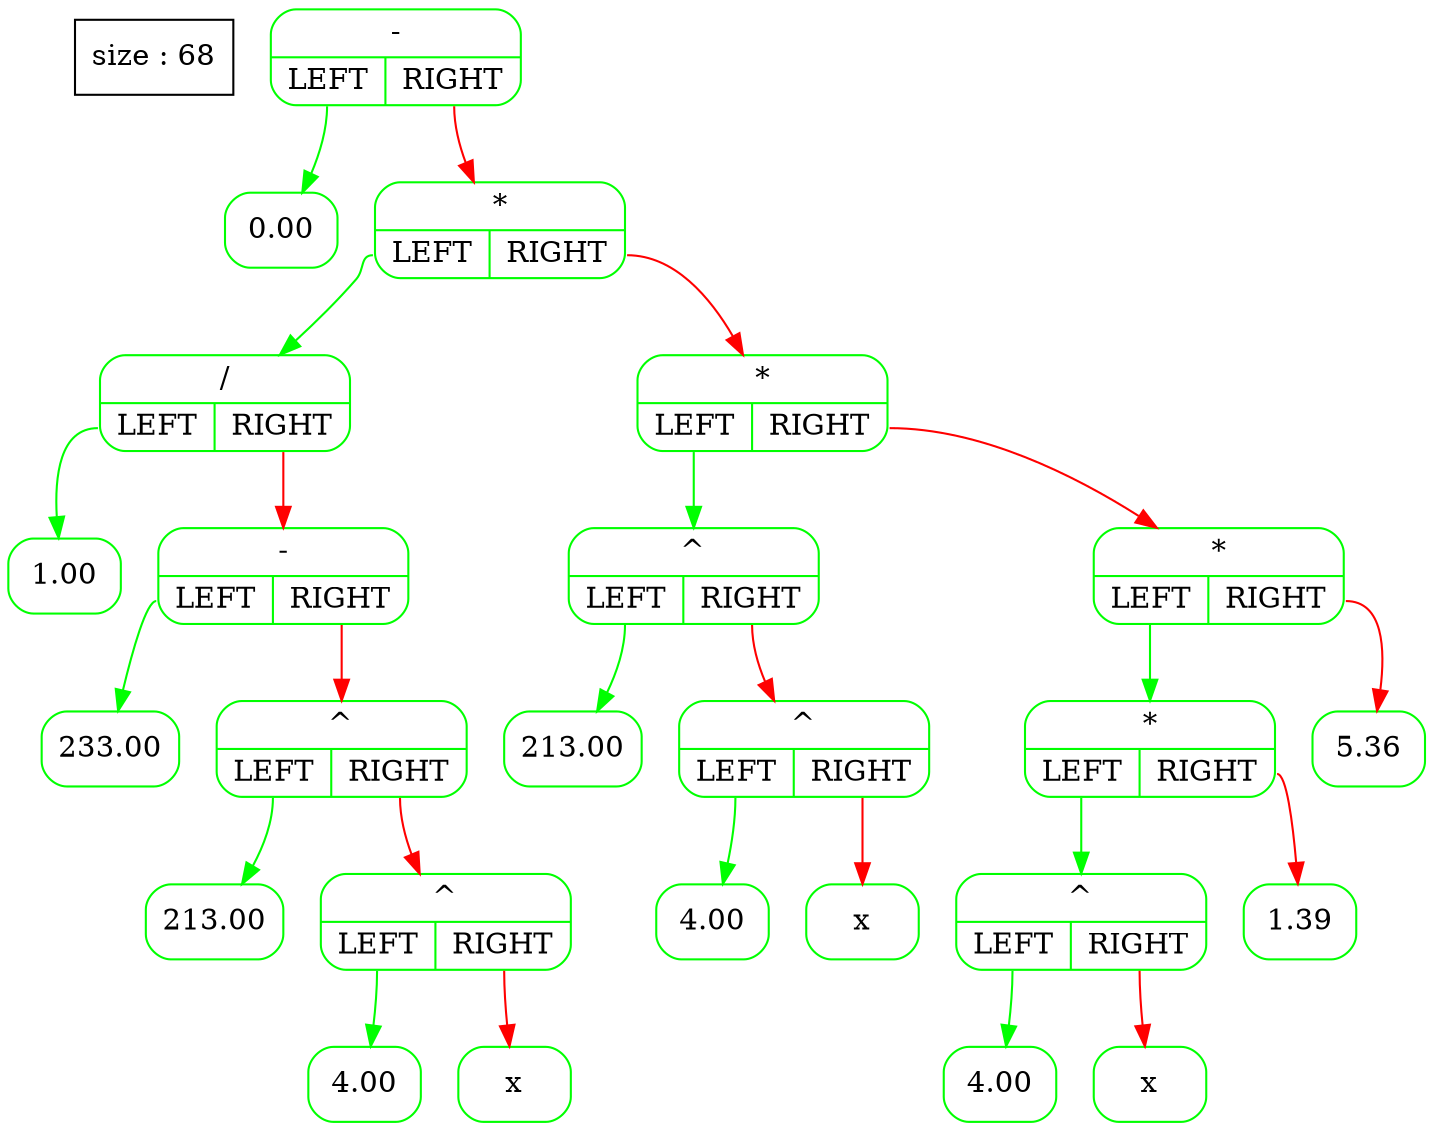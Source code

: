 digraph G {                
  tree [shape=box ; stryle=rounded ; label="size : 68"];                
  edge [color=black];                
  node [shape=record ; style=rounded ; color=green];
14731368 [label="{-|{<YES>LEFT|<NO>RIGHT}}"];
14732528 [label="{0.00}"];
14731128 [label="{*|{<YES>LEFT|<NO>RIGHT}}"];
14731648 [label="{/|{<YES>LEFT|<NO>RIGHT}}"];
14732408 [label="{1.00}"];
14732568 [label="{-|{<YES>LEFT|<NO>RIGHT}}"];
14732288 [label="{233.00}"];
14732328 [label="{^|{<YES>LEFT|<NO>RIGHT}}"];
14731688 [label="{213.00}"];
14731928 [label="{^|{<YES>LEFT|<NO>RIGHT}}"];
14731968 [label="{4.00}"];
14731408 [label="{x}"];
14732728 [label="{*|{<YES>LEFT|<NO>RIGHT}}"];
14733488 [label="{^|{<YES>LEFT|<NO>RIGHT}}"];
14732088 [label="{213.00}"];
14733688 [label="{^|{<YES>LEFT|<NO>RIGHT}}"];
14732208 [label="{4.00}"];
14733648 [label="{x}"];
14733408 [label="{*|{<YES>LEFT|<NO>RIGHT}}"];
14733848 [label="{*|{<YES>LEFT|<NO>RIGHT}}"];
14733048 [label="{^|{<YES>LEFT|<NO>RIGHT}}"];
14733128 [label="{4.00}"];
14733728 [label="{x}"];
14733808 [label="{1.39}"];
14732888 [label="{5.36}"];
14731368:<YES> -> 14732528 [color=green];
14731368:<NO> -> 14731128 [color=red];
14731128:<YES> -> 14731648 [color=green];
14731648:<YES> -> 14732408 [color=green];
14731648:<NO> -> 14732568 [color=red];
14732568:<YES> -> 14732288 [color=green];
14732568:<NO> -> 14732328 [color=red];
14732328:<YES> -> 14731688 [color=green];
14732328:<NO> -> 14731928 [color=red];
14731928:<YES> -> 14731968 [color=green];
14731928:<NO> -> 14731408 [color=red];
14731128:<NO> -> 14732728 [color=red];
14732728:<YES> -> 14733488 [color=green];
14733488:<YES> -> 14732088 [color=green];
14733488:<NO> -> 14733688 [color=red];
14733688:<YES> -> 14732208 [color=green];
14733688:<NO> -> 14733648 [color=red];
14732728:<NO> -> 14733408 [color=red];
14733408:<YES> -> 14733848 [color=green];
14733848:<YES> -> 14733048 [color=green];
14733048:<YES> -> 14733128 [color=green];
14733048:<NO> -> 14733728 [color=red];
14733848:<NO> -> 14733808 [color=red];
14733408:<NO> -> 14732888 [color=red];
}